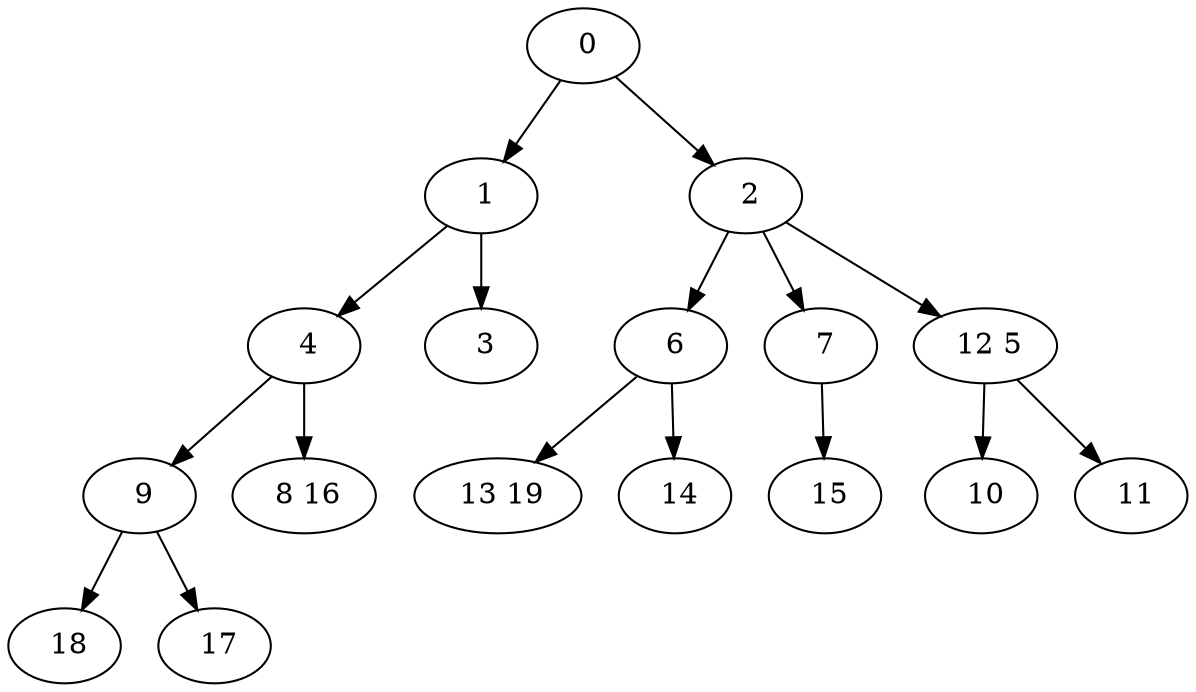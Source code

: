 digraph mytree {
" 0" -> " 1";
" 0" -> " 2";
" 1" -> " 4";
" 1" -> " 3";
" 2" -> " 6";
" 2" -> " 7";
" 2" -> " 12 5";
" 4" -> " 9";
" 4" -> " 8 16";
" 3";
" 6" -> " 13 19";
" 6" -> " 14";
" 7" -> " 15";
" 12 5" -> " 10";
" 12 5" -> " 11";
" 9" -> " 18";
" 9" -> " 17";
" 18";
" 8 16";
" 13 19";
" 14";
" 15";
" 17";
" 10";
" 11";
}
